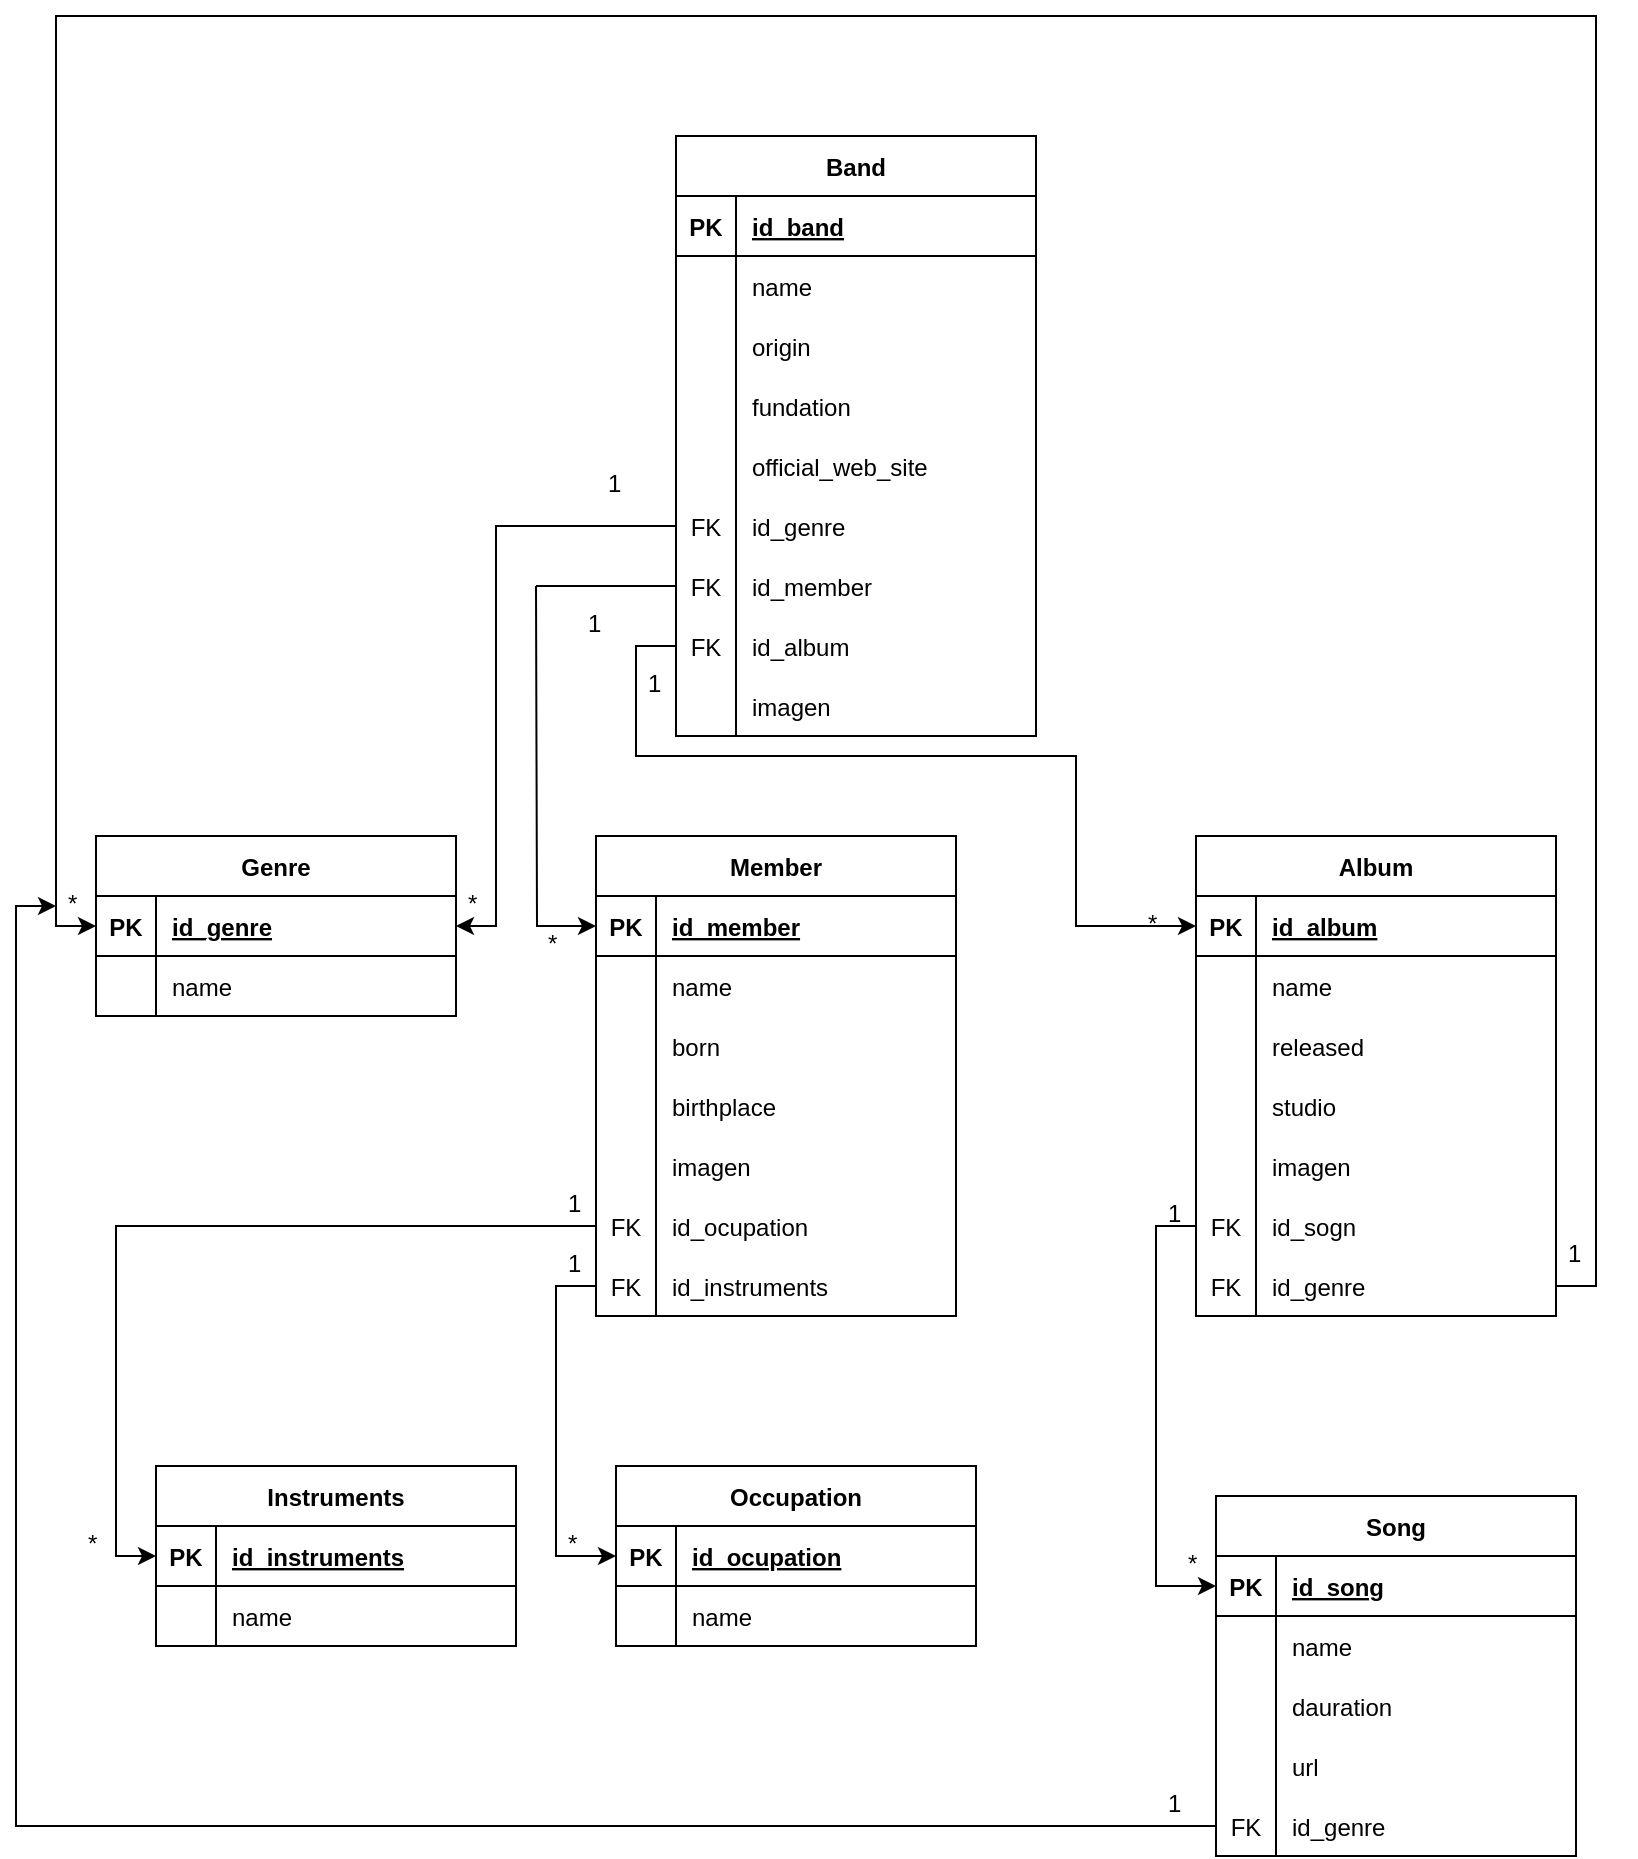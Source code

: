 <mxfile>
    <diagram id="L5cv8cao3owB3K5X-eiF" name="Page-1">
        <mxGraphModel dx="1061" dy="1833" grid="1" gridSize="10" guides="1" tooltips="1" connect="1" arrows="1" fold="1" page="1" pageScale="1" pageWidth="850" pageHeight="1100" math="0" shadow="0">
            <root>
                <mxCell id="0"/>
                <mxCell id="1" parent="0"/>
                <mxCell id="2eRwfssXFYV02E3PL9b--1" value="Member" style="shape=table;startSize=30;container=1;collapsible=1;childLayout=tableLayout;fixedRows=1;rowLines=0;fontStyle=1;align=center;resizeLast=1;" parent="1" vertex="1">
                    <mxGeometry x="310" y="-670" width="180" height="240" as="geometry"/>
                </mxCell>
                <mxCell id="2eRwfssXFYV02E3PL9b--2" value="" style="shape=tableRow;horizontal=0;startSize=0;swimlaneHead=0;swimlaneBody=0;fillColor=none;collapsible=0;dropTarget=0;points=[[0,0.5],[1,0.5]];portConstraint=eastwest;top=0;left=0;right=0;bottom=1;" parent="2eRwfssXFYV02E3PL9b--1" vertex="1">
                    <mxGeometry y="30" width="180" height="30" as="geometry"/>
                </mxCell>
                <mxCell id="2eRwfssXFYV02E3PL9b--3" value="PK" style="shape=partialRectangle;connectable=0;fillColor=none;top=0;left=0;bottom=0;right=0;fontStyle=1;overflow=hidden;" parent="2eRwfssXFYV02E3PL9b--2" vertex="1">
                    <mxGeometry width="30" height="30" as="geometry">
                        <mxRectangle width="30" height="30" as="alternateBounds"/>
                    </mxGeometry>
                </mxCell>
                <mxCell id="2eRwfssXFYV02E3PL9b--4" value="id_member" style="shape=partialRectangle;connectable=0;fillColor=none;top=0;left=0;bottom=0;right=0;align=left;spacingLeft=6;fontStyle=5;overflow=hidden;" parent="2eRwfssXFYV02E3PL9b--2" vertex="1">
                    <mxGeometry x="30" width="150" height="30" as="geometry">
                        <mxRectangle width="150" height="30" as="alternateBounds"/>
                    </mxGeometry>
                </mxCell>
                <mxCell id="2eRwfssXFYV02E3PL9b--5" value="" style="shape=tableRow;horizontal=0;startSize=0;swimlaneHead=0;swimlaneBody=0;fillColor=none;collapsible=0;dropTarget=0;points=[[0,0.5],[1,0.5]];portConstraint=eastwest;top=0;left=0;right=0;bottom=0;" parent="2eRwfssXFYV02E3PL9b--1" vertex="1">
                    <mxGeometry y="60" width="180" height="30" as="geometry"/>
                </mxCell>
                <mxCell id="2eRwfssXFYV02E3PL9b--6" value="" style="shape=partialRectangle;connectable=0;fillColor=none;top=0;left=0;bottom=0;right=0;editable=1;overflow=hidden;" parent="2eRwfssXFYV02E3PL9b--5" vertex="1">
                    <mxGeometry width="30" height="30" as="geometry">
                        <mxRectangle width="30" height="30" as="alternateBounds"/>
                    </mxGeometry>
                </mxCell>
                <mxCell id="2eRwfssXFYV02E3PL9b--7" value="name" style="shape=partialRectangle;connectable=0;fillColor=none;top=0;left=0;bottom=0;right=0;align=left;spacingLeft=6;overflow=hidden;" parent="2eRwfssXFYV02E3PL9b--5" vertex="1">
                    <mxGeometry x="30" width="150" height="30" as="geometry">
                        <mxRectangle width="150" height="30" as="alternateBounds"/>
                    </mxGeometry>
                </mxCell>
                <mxCell id="2eRwfssXFYV02E3PL9b--8" value="" style="shape=tableRow;horizontal=0;startSize=0;swimlaneHead=0;swimlaneBody=0;fillColor=none;collapsible=0;dropTarget=0;points=[[0,0.5],[1,0.5]];portConstraint=eastwest;top=0;left=0;right=0;bottom=0;" parent="2eRwfssXFYV02E3PL9b--1" vertex="1">
                    <mxGeometry y="90" width="180" height="30" as="geometry"/>
                </mxCell>
                <mxCell id="2eRwfssXFYV02E3PL9b--9" value="" style="shape=partialRectangle;connectable=0;fillColor=none;top=0;left=0;bottom=0;right=0;editable=1;overflow=hidden;" parent="2eRwfssXFYV02E3PL9b--8" vertex="1">
                    <mxGeometry width="30" height="30" as="geometry">
                        <mxRectangle width="30" height="30" as="alternateBounds"/>
                    </mxGeometry>
                </mxCell>
                <mxCell id="2eRwfssXFYV02E3PL9b--10" value="born" style="shape=partialRectangle;connectable=0;fillColor=none;top=0;left=0;bottom=0;right=0;align=left;spacingLeft=6;overflow=hidden;" parent="2eRwfssXFYV02E3PL9b--8" vertex="1">
                    <mxGeometry x="30" width="150" height="30" as="geometry">
                        <mxRectangle width="150" height="30" as="alternateBounds"/>
                    </mxGeometry>
                </mxCell>
                <mxCell id="2eRwfssXFYV02E3PL9b--11" value="" style="shape=tableRow;horizontal=0;startSize=0;swimlaneHead=0;swimlaneBody=0;fillColor=none;collapsible=0;dropTarget=0;points=[[0,0.5],[1,0.5]];portConstraint=eastwest;top=0;left=0;right=0;bottom=0;" parent="2eRwfssXFYV02E3PL9b--1" vertex="1">
                    <mxGeometry y="120" width="180" height="30" as="geometry"/>
                </mxCell>
                <mxCell id="2eRwfssXFYV02E3PL9b--12" value="" style="shape=partialRectangle;connectable=0;fillColor=none;top=0;left=0;bottom=0;right=0;editable=1;overflow=hidden;" parent="2eRwfssXFYV02E3PL9b--11" vertex="1">
                    <mxGeometry width="30" height="30" as="geometry">
                        <mxRectangle width="30" height="30" as="alternateBounds"/>
                    </mxGeometry>
                </mxCell>
                <mxCell id="2eRwfssXFYV02E3PL9b--13" value="birthplace" style="shape=partialRectangle;connectable=0;fillColor=none;top=0;left=0;bottom=0;right=0;align=left;spacingLeft=6;overflow=hidden;" parent="2eRwfssXFYV02E3PL9b--11" vertex="1">
                    <mxGeometry x="30" width="150" height="30" as="geometry">
                        <mxRectangle width="150" height="30" as="alternateBounds"/>
                    </mxGeometry>
                </mxCell>
                <mxCell id="2eRwfssXFYV02E3PL9b--40" style="shape=tableRow;horizontal=0;startSize=0;swimlaneHead=0;swimlaneBody=0;fillColor=none;collapsible=0;dropTarget=0;points=[[0,0.5],[1,0.5]];portConstraint=eastwest;top=0;left=0;right=0;bottom=0;" parent="2eRwfssXFYV02E3PL9b--1" vertex="1">
                    <mxGeometry y="150" width="180" height="30" as="geometry"/>
                </mxCell>
                <mxCell id="2eRwfssXFYV02E3PL9b--41" style="shape=partialRectangle;connectable=0;fillColor=none;top=0;left=0;bottom=0;right=0;editable=1;overflow=hidden;" parent="2eRwfssXFYV02E3PL9b--40" vertex="1">
                    <mxGeometry width="30" height="30" as="geometry">
                        <mxRectangle width="30" height="30" as="alternateBounds"/>
                    </mxGeometry>
                </mxCell>
                <mxCell id="2eRwfssXFYV02E3PL9b--42" value="imagen" style="shape=partialRectangle;connectable=0;fillColor=none;top=0;left=0;bottom=0;right=0;align=left;spacingLeft=6;overflow=hidden;" parent="2eRwfssXFYV02E3PL9b--40" vertex="1">
                    <mxGeometry x="30" width="150" height="30" as="geometry">
                        <mxRectangle width="150" height="30" as="alternateBounds"/>
                    </mxGeometry>
                </mxCell>
                <mxCell id="2eRwfssXFYV02E3PL9b--130" style="shape=tableRow;horizontal=0;startSize=0;swimlaneHead=0;swimlaneBody=0;fillColor=none;collapsible=0;dropTarget=0;points=[[0,0.5],[1,0.5]];portConstraint=eastwest;top=0;left=0;right=0;bottom=0;" parent="2eRwfssXFYV02E3PL9b--1" vertex="1">
                    <mxGeometry y="180" width="180" height="30" as="geometry"/>
                </mxCell>
                <mxCell id="2eRwfssXFYV02E3PL9b--131" value="FK" style="shape=partialRectangle;connectable=0;fillColor=none;top=0;left=0;bottom=0;right=0;editable=1;overflow=hidden;" parent="2eRwfssXFYV02E3PL9b--130" vertex="1">
                    <mxGeometry width="30" height="30" as="geometry">
                        <mxRectangle width="30" height="30" as="alternateBounds"/>
                    </mxGeometry>
                </mxCell>
                <mxCell id="2eRwfssXFYV02E3PL9b--132" value="id_ocupation" style="shape=partialRectangle;connectable=0;fillColor=none;top=0;left=0;bottom=0;right=0;align=left;spacingLeft=6;overflow=hidden;" parent="2eRwfssXFYV02E3PL9b--130" vertex="1">
                    <mxGeometry x="30" width="150" height="30" as="geometry">
                        <mxRectangle width="150" height="30" as="alternateBounds"/>
                    </mxGeometry>
                </mxCell>
                <mxCell id="2eRwfssXFYV02E3PL9b--133" style="shape=tableRow;horizontal=0;startSize=0;swimlaneHead=0;swimlaneBody=0;fillColor=none;collapsible=0;dropTarget=0;points=[[0,0.5],[1,0.5]];portConstraint=eastwest;top=0;left=0;right=0;bottom=0;" parent="2eRwfssXFYV02E3PL9b--1" vertex="1">
                    <mxGeometry y="210" width="180" height="30" as="geometry"/>
                </mxCell>
                <mxCell id="2eRwfssXFYV02E3PL9b--134" value="FK" style="shape=partialRectangle;connectable=0;fillColor=none;top=0;left=0;bottom=0;right=0;editable=1;overflow=hidden;" parent="2eRwfssXFYV02E3PL9b--133" vertex="1">
                    <mxGeometry width="30" height="30" as="geometry">
                        <mxRectangle width="30" height="30" as="alternateBounds"/>
                    </mxGeometry>
                </mxCell>
                <mxCell id="2eRwfssXFYV02E3PL9b--135" value="id_instruments" style="shape=partialRectangle;connectable=0;fillColor=none;top=0;left=0;bottom=0;right=0;align=left;spacingLeft=6;overflow=hidden;" parent="2eRwfssXFYV02E3PL9b--133" vertex="1">
                    <mxGeometry x="30" width="150" height="30" as="geometry">
                        <mxRectangle width="150" height="30" as="alternateBounds"/>
                    </mxGeometry>
                </mxCell>
                <mxCell id="2eRwfssXFYV02E3PL9b--14" value="Album" style="shape=table;startSize=30;container=1;collapsible=1;childLayout=tableLayout;fixedRows=1;rowLines=0;fontStyle=1;align=center;resizeLast=1;" parent="1" vertex="1">
                    <mxGeometry x="610" y="-670" width="180" height="240" as="geometry"/>
                </mxCell>
                <mxCell id="2eRwfssXFYV02E3PL9b--15" value="" style="shape=tableRow;horizontal=0;startSize=0;swimlaneHead=0;swimlaneBody=0;fillColor=none;collapsible=0;dropTarget=0;points=[[0,0.5],[1,0.5]];portConstraint=eastwest;top=0;left=0;right=0;bottom=1;" parent="2eRwfssXFYV02E3PL9b--14" vertex="1">
                    <mxGeometry y="30" width="180" height="30" as="geometry"/>
                </mxCell>
                <mxCell id="2eRwfssXFYV02E3PL9b--16" value="PK" style="shape=partialRectangle;connectable=0;fillColor=none;top=0;left=0;bottom=0;right=0;fontStyle=1;overflow=hidden;" parent="2eRwfssXFYV02E3PL9b--15" vertex="1">
                    <mxGeometry width="30" height="30" as="geometry">
                        <mxRectangle width="30" height="30" as="alternateBounds"/>
                    </mxGeometry>
                </mxCell>
                <mxCell id="2eRwfssXFYV02E3PL9b--17" value="id_album" style="shape=partialRectangle;connectable=0;fillColor=none;top=0;left=0;bottom=0;right=0;align=left;spacingLeft=6;fontStyle=5;overflow=hidden;" parent="2eRwfssXFYV02E3PL9b--15" vertex="1">
                    <mxGeometry x="30" width="150" height="30" as="geometry">
                        <mxRectangle width="150" height="30" as="alternateBounds"/>
                    </mxGeometry>
                </mxCell>
                <mxCell id="2eRwfssXFYV02E3PL9b--18" value="" style="shape=tableRow;horizontal=0;startSize=0;swimlaneHead=0;swimlaneBody=0;fillColor=none;collapsible=0;dropTarget=0;points=[[0,0.5],[1,0.5]];portConstraint=eastwest;top=0;left=0;right=0;bottom=0;" parent="2eRwfssXFYV02E3PL9b--14" vertex="1">
                    <mxGeometry y="60" width="180" height="30" as="geometry"/>
                </mxCell>
                <mxCell id="2eRwfssXFYV02E3PL9b--19" value="" style="shape=partialRectangle;connectable=0;fillColor=none;top=0;left=0;bottom=0;right=0;editable=1;overflow=hidden;" parent="2eRwfssXFYV02E3PL9b--18" vertex="1">
                    <mxGeometry width="30" height="30" as="geometry">
                        <mxRectangle width="30" height="30" as="alternateBounds"/>
                    </mxGeometry>
                </mxCell>
                <mxCell id="2eRwfssXFYV02E3PL9b--20" value="name" style="shape=partialRectangle;connectable=0;fillColor=none;top=0;left=0;bottom=0;right=0;align=left;spacingLeft=6;overflow=hidden;" parent="2eRwfssXFYV02E3PL9b--18" vertex="1">
                    <mxGeometry x="30" width="150" height="30" as="geometry">
                        <mxRectangle width="150" height="30" as="alternateBounds"/>
                    </mxGeometry>
                </mxCell>
                <mxCell id="2eRwfssXFYV02E3PL9b--21" value="" style="shape=tableRow;horizontal=0;startSize=0;swimlaneHead=0;swimlaneBody=0;fillColor=none;collapsible=0;dropTarget=0;points=[[0,0.5],[1,0.5]];portConstraint=eastwest;top=0;left=0;right=0;bottom=0;" parent="2eRwfssXFYV02E3PL9b--14" vertex="1">
                    <mxGeometry y="90" width="180" height="30" as="geometry"/>
                </mxCell>
                <mxCell id="2eRwfssXFYV02E3PL9b--22" value="" style="shape=partialRectangle;connectable=0;fillColor=none;top=0;left=0;bottom=0;right=0;editable=1;overflow=hidden;" parent="2eRwfssXFYV02E3PL9b--21" vertex="1">
                    <mxGeometry width="30" height="30" as="geometry">
                        <mxRectangle width="30" height="30" as="alternateBounds"/>
                    </mxGeometry>
                </mxCell>
                <mxCell id="2eRwfssXFYV02E3PL9b--23" value="released" style="shape=partialRectangle;connectable=0;fillColor=none;top=0;left=0;bottom=0;right=0;align=left;spacingLeft=6;overflow=hidden;" parent="2eRwfssXFYV02E3PL9b--21" vertex="1">
                    <mxGeometry x="30" width="150" height="30" as="geometry">
                        <mxRectangle width="150" height="30" as="alternateBounds"/>
                    </mxGeometry>
                </mxCell>
                <mxCell id="2eRwfssXFYV02E3PL9b--143" style="shape=tableRow;horizontal=0;startSize=0;swimlaneHead=0;swimlaneBody=0;fillColor=none;collapsible=0;dropTarget=0;points=[[0,0.5],[1,0.5]];portConstraint=eastwest;top=0;left=0;right=0;bottom=0;" parent="2eRwfssXFYV02E3PL9b--14" vertex="1">
                    <mxGeometry y="120" width="180" height="30" as="geometry"/>
                </mxCell>
                <mxCell id="2eRwfssXFYV02E3PL9b--144" style="shape=partialRectangle;connectable=0;fillColor=none;top=0;left=0;bottom=0;right=0;editable=1;overflow=hidden;" parent="2eRwfssXFYV02E3PL9b--143" vertex="1">
                    <mxGeometry width="30" height="30" as="geometry">
                        <mxRectangle width="30" height="30" as="alternateBounds"/>
                    </mxGeometry>
                </mxCell>
                <mxCell id="2eRwfssXFYV02E3PL9b--145" value="studio" style="shape=partialRectangle;connectable=0;fillColor=none;top=0;left=0;bottom=0;right=0;align=left;spacingLeft=6;overflow=hidden;" parent="2eRwfssXFYV02E3PL9b--143" vertex="1">
                    <mxGeometry x="30" width="150" height="30" as="geometry">
                        <mxRectangle width="150" height="30" as="alternateBounds"/>
                    </mxGeometry>
                </mxCell>
                <mxCell id="2eRwfssXFYV02E3PL9b--24" value="" style="shape=tableRow;horizontal=0;startSize=0;swimlaneHead=0;swimlaneBody=0;fillColor=none;collapsible=0;dropTarget=0;points=[[0,0.5],[1,0.5]];portConstraint=eastwest;top=0;left=0;right=0;bottom=0;" parent="2eRwfssXFYV02E3PL9b--14" vertex="1">
                    <mxGeometry y="150" width="180" height="30" as="geometry"/>
                </mxCell>
                <mxCell id="2eRwfssXFYV02E3PL9b--25" value="" style="shape=partialRectangle;connectable=0;fillColor=none;top=0;left=0;bottom=0;right=0;editable=1;overflow=hidden;" parent="2eRwfssXFYV02E3PL9b--24" vertex="1">
                    <mxGeometry width="30" height="30" as="geometry">
                        <mxRectangle width="30" height="30" as="alternateBounds"/>
                    </mxGeometry>
                </mxCell>
                <mxCell id="2eRwfssXFYV02E3PL9b--26" value="imagen" style="shape=partialRectangle;connectable=0;fillColor=none;top=0;left=0;bottom=0;right=0;align=left;spacingLeft=6;overflow=hidden;" parent="2eRwfssXFYV02E3PL9b--24" vertex="1">
                    <mxGeometry x="30" width="150" height="30" as="geometry">
                        <mxRectangle width="150" height="30" as="alternateBounds"/>
                    </mxGeometry>
                </mxCell>
                <mxCell id="2eRwfssXFYV02E3PL9b--98" style="shape=tableRow;horizontal=0;startSize=0;swimlaneHead=0;swimlaneBody=0;fillColor=none;collapsible=0;dropTarget=0;points=[[0,0.5],[1,0.5]];portConstraint=eastwest;top=0;left=0;right=0;bottom=0;" parent="2eRwfssXFYV02E3PL9b--14" vertex="1">
                    <mxGeometry y="180" width="180" height="30" as="geometry"/>
                </mxCell>
                <mxCell id="2eRwfssXFYV02E3PL9b--99" value="FK" style="shape=partialRectangle;connectable=0;fillColor=none;top=0;left=0;bottom=0;right=0;editable=1;overflow=hidden;" parent="2eRwfssXFYV02E3PL9b--98" vertex="1">
                    <mxGeometry width="30" height="30" as="geometry">
                        <mxRectangle width="30" height="30" as="alternateBounds"/>
                    </mxGeometry>
                </mxCell>
                <mxCell id="2eRwfssXFYV02E3PL9b--100" value="id_sogn" style="shape=partialRectangle;connectable=0;fillColor=none;top=0;left=0;bottom=0;right=0;align=left;spacingLeft=6;overflow=hidden;" parent="2eRwfssXFYV02E3PL9b--98" vertex="1">
                    <mxGeometry x="30" width="150" height="30" as="geometry">
                        <mxRectangle width="150" height="30" as="alternateBounds"/>
                    </mxGeometry>
                </mxCell>
                <mxCell id="2eRwfssXFYV02E3PL9b--146" style="shape=tableRow;horizontal=0;startSize=0;swimlaneHead=0;swimlaneBody=0;fillColor=none;collapsible=0;dropTarget=0;points=[[0,0.5],[1,0.5]];portConstraint=eastwest;top=0;left=0;right=0;bottom=0;" parent="2eRwfssXFYV02E3PL9b--14" vertex="1">
                    <mxGeometry y="210" width="180" height="30" as="geometry"/>
                </mxCell>
                <mxCell id="2eRwfssXFYV02E3PL9b--147" value="FK" style="shape=partialRectangle;connectable=0;fillColor=none;top=0;left=0;bottom=0;right=0;editable=1;overflow=hidden;" parent="2eRwfssXFYV02E3PL9b--146" vertex="1">
                    <mxGeometry width="30" height="30" as="geometry">
                        <mxRectangle width="30" height="30" as="alternateBounds"/>
                    </mxGeometry>
                </mxCell>
                <mxCell id="2eRwfssXFYV02E3PL9b--148" value="id_genre" style="shape=partialRectangle;connectable=0;fillColor=none;top=0;left=0;bottom=0;right=0;align=left;spacingLeft=6;overflow=hidden;" parent="2eRwfssXFYV02E3PL9b--146" vertex="1">
                    <mxGeometry x="30" width="150" height="30" as="geometry">
                        <mxRectangle width="150" height="30" as="alternateBounds"/>
                    </mxGeometry>
                </mxCell>
                <mxCell id="2eRwfssXFYV02E3PL9b--27" value="Band" style="shape=table;startSize=30;container=1;collapsible=1;childLayout=tableLayout;fixedRows=1;rowLines=0;fontStyle=1;align=center;resizeLast=1;" parent="1" vertex="1">
                    <mxGeometry x="350" y="-1020" width="180" height="300" as="geometry"/>
                </mxCell>
                <mxCell id="2eRwfssXFYV02E3PL9b--28" value="" style="shape=tableRow;horizontal=0;startSize=0;swimlaneHead=0;swimlaneBody=0;fillColor=none;collapsible=0;dropTarget=0;points=[[0,0.5],[1,0.5]];portConstraint=eastwest;top=0;left=0;right=0;bottom=1;" parent="2eRwfssXFYV02E3PL9b--27" vertex="1">
                    <mxGeometry y="30" width="180" height="30" as="geometry"/>
                </mxCell>
                <mxCell id="2eRwfssXFYV02E3PL9b--29" value="PK" style="shape=partialRectangle;connectable=0;fillColor=none;top=0;left=0;bottom=0;right=0;fontStyle=1;overflow=hidden;" parent="2eRwfssXFYV02E3PL9b--28" vertex="1">
                    <mxGeometry width="30" height="30" as="geometry">
                        <mxRectangle width="30" height="30" as="alternateBounds"/>
                    </mxGeometry>
                </mxCell>
                <mxCell id="2eRwfssXFYV02E3PL9b--30" value="id_band" style="shape=partialRectangle;connectable=0;fillColor=none;top=0;left=0;bottom=0;right=0;align=left;spacingLeft=6;fontStyle=5;overflow=hidden;" parent="2eRwfssXFYV02E3PL9b--28" vertex="1">
                    <mxGeometry x="30" width="150" height="30" as="geometry">
                        <mxRectangle width="150" height="30" as="alternateBounds"/>
                    </mxGeometry>
                </mxCell>
                <mxCell id="2eRwfssXFYV02E3PL9b--31" value="" style="shape=tableRow;horizontal=0;startSize=0;swimlaneHead=0;swimlaneBody=0;fillColor=none;collapsible=0;dropTarget=0;points=[[0,0.5],[1,0.5]];portConstraint=eastwest;top=0;left=0;right=0;bottom=0;" parent="2eRwfssXFYV02E3PL9b--27" vertex="1">
                    <mxGeometry y="60" width="180" height="30" as="geometry"/>
                </mxCell>
                <mxCell id="2eRwfssXFYV02E3PL9b--32" value="" style="shape=partialRectangle;connectable=0;fillColor=none;top=0;left=0;bottom=0;right=0;editable=1;overflow=hidden;" parent="2eRwfssXFYV02E3PL9b--31" vertex="1">
                    <mxGeometry width="30" height="30" as="geometry">
                        <mxRectangle width="30" height="30" as="alternateBounds"/>
                    </mxGeometry>
                </mxCell>
                <mxCell id="2eRwfssXFYV02E3PL9b--33" value="name" style="shape=partialRectangle;connectable=0;fillColor=none;top=0;left=0;bottom=0;right=0;align=left;spacingLeft=6;overflow=hidden;" parent="2eRwfssXFYV02E3PL9b--31" vertex="1">
                    <mxGeometry x="30" width="150" height="30" as="geometry">
                        <mxRectangle width="150" height="30" as="alternateBounds"/>
                    </mxGeometry>
                </mxCell>
                <mxCell id="2eRwfssXFYV02E3PL9b--34" value="" style="shape=tableRow;horizontal=0;startSize=0;swimlaneHead=0;swimlaneBody=0;fillColor=none;collapsible=0;dropTarget=0;points=[[0,0.5],[1,0.5]];portConstraint=eastwest;top=0;left=0;right=0;bottom=0;" parent="2eRwfssXFYV02E3PL9b--27" vertex="1">
                    <mxGeometry y="90" width="180" height="30" as="geometry"/>
                </mxCell>
                <mxCell id="2eRwfssXFYV02E3PL9b--35" value="" style="shape=partialRectangle;connectable=0;fillColor=none;top=0;left=0;bottom=0;right=0;editable=1;overflow=hidden;" parent="2eRwfssXFYV02E3PL9b--34" vertex="1">
                    <mxGeometry width="30" height="30" as="geometry">
                        <mxRectangle width="30" height="30" as="alternateBounds"/>
                    </mxGeometry>
                </mxCell>
                <mxCell id="2eRwfssXFYV02E3PL9b--36" value="origin" style="shape=partialRectangle;connectable=0;fillColor=none;top=0;left=0;bottom=0;right=0;align=left;spacingLeft=6;overflow=hidden;" parent="2eRwfssXFYV02E3PL9b--34" vertex="1">
                    <mxGeometry x="30" width="150" height="30" as="geometry">
                        <mxRectangle width="150" height="30" as="alternateBounds"/>
                    </mxGeometry>
                </mxCell>
                <mxCell id="2eRwfssXFYV02E3PL9b--37" value="" style="shape=tableRow;horizontal=0;startSize=0;swimlaneHead=0;swimlaneBody=0;fillColor=none;collapsible=0;dropTarget=0;points=[[0,0.5],[1,0.5]];portConstraint=eastwest;top=0;left=0;right=0;bottom=0;" parent="2eRwfssXFYV02E3PL9b--27" vertex="1">
                    <mxGeometry y="120" width="180" height="30" as="geometry"/>
                </mxCell>
                <mxCell id="2eRwfssXFYV02E3PL9b--38" value="" style="shape=partialRectangle;connectable=0;fillColor=none;top=0;left=0;bottom=0;right=0;editable=1;overflow=hidden;" parent="2eRwfssXFYV02E3PL9b--37" vertex="1">
                    <mxGeometry width="30" height="30" as="geometry">
                        <mxRectangle width="30" height="30" as="alternateBounds"/>
                    </mxGeometry>
                </mxCell>
                <mxCell id="2eRwfssXFYV02E3PL9b--39" value="fundation" style="shape=partialRectangle;connectable=0;fillColor=none;top=0;left=0;bottom=0;right=0;align=left;spacingLeft=6;overflow=hidden;" parent="2eRwfssXFYV02E3PL9b--37" vertex="1">
                    <mxGeometry x="30" width="150" height="30" as="geometry">
                        <mxRectangle width="150" height="30" as="alternateBounds"/>
                    </mxGeometry>
                </mxCell>
                <mxCell id="2eRwfssXFYV02E3PL9b--78" style="shape=tableRow;horizontal=0;startSize=0;swimlaneHead=0;swimlaneBody=0;fillColor=none;collapsible=0;dropTarget=0;points=[[0,0.5],[1,0.5]];portConstraint=eastwest;top=0;left=0;right=0;bottom=0;" parent="2eRwfssXFYV02E3PL9b--27" vertex="1">
                    <mxGeometry y="150" width="180" height="30" as="geometry"/>
                </mxCell>
                <mxCell id="2eRwfssXFYV02E3PL9b--79" style="shape=partialRectangle;connectable=0;fillColor=none;top=0;left=0;bottom=0;right=0;editable=1;overflow=hidden;" parent="2eRwfssXFYV02E3PL9b--78" vertex="1">
                    <mxGeometry width="30" height="30" as="geometry">
                        <mxRectangle width="30" height="30" as="alternateBounds"/>
                    </mxGeometry>
                </mxCell>
                <mxCell id="2eRwfssXFYV02E3PL9b--80" value="official_web_site" style="shape=partialRectangle;connectable=0;fillColor=none;top=0;left=0;bottom=0;right=0;align=left;spacingLeft=6;overflow=hidden;" parent="2eRwfssXFYV02E3PL9b--78" vertex="1">
                    <mxGeometry x="30" width="150" height="30" as="geometry">
                        <mxRectangle width="150" height="30" as="alternateBounds"/>
                    </mxGeometry>
                </mxCell>
                <mxCell id="2eRwfssXFYV02E3PL9b--43" style="shape=tableRow;horizontal=0;startSize=0;swimlaneHead=0;swimlaneBody=0;fillColor=none;collapsible=0;dropTarget=0;points=[[0,0.5],[1,0.5]];portConstraint=eastwest;top=0;left=0;right=0;bottom=0;" parent="2eRwfssXFYV02E3PL9b--27" vertex="1">
                    <mxGeometry y="180" width="180" height="30" as="geometry"/>
                </mxCell>
                <mxCell id="2eRwfssXFYV02E3PL9b--44" value="FK" style="shape=partialRectangle;connectable=0;fillColor=none;top=0;left=0;bottom=0;right=0;editable=1;overflow=hidden;" parent="2eRwfssXFYV02E3PL9b--43" vertex="1">
                    <mxGeometry width="30" height="30" as="geometry">
                        <mxRectangle width="30" height="30" as="alternateBounds"/>
                    </mxGeometry>
                </mxCell>
                <mxCell id="2eRwfssXFYV02E3PL9b--45" value="id_genre" style="shape=partialRectangle;connectable=0;fillColor=none;top=0;left=0;bottom=0;right=0;align=left;spacingLeft=6;overflow=hidden;" parent="2eRwfssXFYV02E3PL9b--43" vertex="1">
                    <mxGeometry x="30" width="150" height="30" as="geometry">
                        <mxRectangle width="150" height="30" as="alternateBounds"/>
                    </mxGeometry>
                </mxCell>
                <mxCell id="2eRwfssXFYV02E3PL9b--72" style="shape=tableRow;horizontal=0;startSize=0;swimlaneHead=0;swimlaneBody=0;fillColor=none;collapsible=0;dropTarget=0;points=[[0,0.5],[1,0.5]];portConstraint=eastwest;top=0;left=0;right=0;bottom=0;" parent="2eRwfssXFYV02E3PL9b--27" vertex="1">
                    <mxGeometry y="210" width="180" height="30" as="geometry"/>
                </mxCell>
                <mxCell id="2eRwfssXFYV02E3PL9b--73" value="FK" style="shape=partialRectangle;connectable=0;fillColor=none;top=0;left=0;bottom=0;right=0;editable=1;overflow=hidden;" parent="2eRwfssXFYV02E3PL9b--72" vertex="1">
                    <mxGeometry width="30" height="30" as="geometry">
                        <mxRectangle width="30" height="30" as="alternateBounds"/>
                    </mxGeometry>
                </mxCell>
                <mxCell id="2eRwfssXFYV02E3PL9b--74" value="id_member" style="shape=partialRectangle;connectable=0;fillColor=none;top=0;left=0;bottom=0;right=0;align=left;spacingLeft=6;overflow=hidden;" parent="2eRwfssXFYV02E3PL9b--72" vertex="1">
                    <mxGeometry x="30" width="150" height="30" as="geometry">
                        <mxRectangle width="150" height="30" as="alternateBounds"/>
                    </mxGeometry>
                </mxCell>
                <mxCell id="2eRwfssXFYV02E3PL9b--75" style="shape=tableRow;horizontal=0;startSize=0;swimlaneHead=0;swimlaneBody=0;fillColor=none;collapsible=0;dropTarget=0;points=[[0,0.5],[1,0.5]];portConstraint=eastwest;top=0;left=0;right=0;bottom=0;" parent="2eRwfssXFYV02E3PL9b--27" vertex="1">
                    <mxGeometry y="240" width="180" height="30" as="geometry"/>
                </mxCell>
                <mxCell id="2eRwfssXFYV02E3PL9b--76" value="FK" style="shape=partialRectangle;connectable=0;fillColor=none;top=0;left=0;bottom=0;right=0;editable=1;overflow=hidden;" parent="2eRwfssXFYV02E3PL9b--75" vertex="1">
                    <mxGeometry width="30" height="30" as="geometry">
                        <mxRectangle width="30" height="30" as="alternateBounds"/>
                    </mxGeometry>
                </mxCell>
                <mxCell id="2eRwfssXFYV02E3PL9b--77" value="id_album" style="shape=partialRectangle;connectable=0;fillColor=none;top=0;left=0;bottom=0;right=0;align=left;spacingLeft=6;overflow=hidden;" parent="2eRwfssXFYV02E3PL9b--75" vertex="1">
                    <mxGeometry x="30" width="150" height="30" as="geometry">
                        <mxRectangle width="150" height="30" as="alternateBounds"/>
                    </mxGeometry>
                </mxCell>
                <mxCell id="12" style="shape=tableRow;horizontal=0;startSize=0;swimlaneHead=0;swimlaneBody=0;fillColor=none;collapsible=0;dropTarget=0;points=[[0,0.5],[1,0.5]];portConstraint=eastwest;top=0;left=0;right=0;bottom=0;" vertex="1" parent="2eRwfssXFYV02E3PL9b--27">
                    <mxGeometry y="270" width="180" height="30" as="geometry"/>
                </mxCell>
                <mxCell id="13" style="shape=partialRectangle;connectable=0;fillColor=none;top=0;left=0;bottom=0;right=0;editable=1;overflow=hidden;" vertex="1" parent="12">
                    <mxGeometry width="30" height="30" as="geometry">
                        <mxRectangle width="30" height="30" as="alternateBounds"/>
                    </mxGeometry>
                </mxCell>
                <mxCell id="14" value="imagen" style="shape=partialRectangle;connectable=0;fillColor=none;top=0;left=0;bottom=0;right=0;align=left;spacingLeft=6;overflow=hidden;" vertex="1" parent="12">
                    <mxGeometry x="30" width="150" height="30" as="geometry">
                        <mxRectangle width="150" height="30" as="alternateBounds"/>
                    </mxGeometry>
                </mxCell>
                <mxCell id="2eRwfssXFYV02E3PL9b--46" value="Song" style="shape=table;startSize=30;container=1;collapsible=1;childLayout=tableLayout;fixedRows=1;rowLines=0;fontStyle=1;align=center;resizeLast=1;" parent="1" vertex="1">
                    <mxGeometry x="620" y="-340" width="180" height="180" as="geometry"/>
                </mxCell>
                <mxCell id="2eRwfssXFYV02E3PL9b--47" value="" style="shape=tableRow;horizontal=0;startSize=0;swimlaneHead=0;swimlaneBody=0;fillColor=none;collapsible=0;dropTarget=0;points=[[0,0.5],[1,0.5]];portConstraint=eastwest;top=0;left=0;right=0;bottom=1;" parent="2eRwfssXFYV02E3PL9b--46" vertex="1">
                    <mxGeometry y="30" width="180" height="30" as="geometry"/>
                </mxCell>
                <mxCell id="2eRwfssXFYV02E3PL9b--48" value="PK" style="shape=partialRectangle;connectable=0;fillColor=none;top=0;left=0;bottom=0;right=0;fontStyle=1;overflow=hidden;" parent="2eRwfssXFYV02E3PL9b--47" vertex="1">
                    <mxGeometry width="30" height="30" as="geometry">
                        <mxRectangle width="30" height="30" as="alternateBounds"/>
                    </mxGeometry>
                </mxCell>
                <mxCell id="2eRwfssXFYV02E3PL9b--49" value="id_song" style="shape=partialRectangle;connectable=0;fillColor=none;top=0;left=0;bottom=0;right=0;align=left;spacingLeft=6;fontStyle=5;overflow=hidden;" parent="2eRwfssXFYV02E3PL9b--47" vertex="1">
                    <mxGeometry x="30" width="150" height="30" as="geometry">
                        <mxRectangle width="150" height="30" as="alternateBounds"/>
                    </mxGeometry>
                </mxCell>
                <mxCell id="2eRwfssXFYV02E3PL9b--50" value="" style="shape=tableRow;horizontal=0;startSize=0;swimlaneHead=0;swimlaneBody=0;fillColor=none;collapsible=0;dropTarget=0;points=[[0,0.5],[1,0.5]];portConstraint=eastwest;top=0;left=0;right=0;bottom=0;" parent="2eRwfssXFYV02E3PL9b--46" vertex="1">
                    <mxGeometry y="60" width="180" height="30" as="geometry"/>
                </mxCell>
                <mxCell id="2eRwfssXFYV02E3PL9b--51" value="" style="shape=partialRectangle;connectable=0;fillColor=none;top=0;left=0;bottom=0;right=0;editable=1;overflow=hidden;" parent="2eRwfssXFYV02E3PL9b--50" vertex="1">
                    <mxGeometry width="30" height="30" as="geometry">
                        <mxRectangle width="30" height="30" as="alternateBounds"/>
                    </mxGeometry>
                </mxCell>
                <mxCell id="2eRwfssXFYV02E3PL9b--52" value="name" style="shape=partialRectangle;connectable=0;fillColor=none;top=0;left=0;bottom=0;right=0;align=left;spacingLeft=6;overflow=hidden;" parent="2eRwfssXFYV02E3PL9b--50" vertex="1">
                    <mxGeometry x="30" width="150" height="30" as="geometry">
                        <mxRectangle width="150" height="30" as="alternateBounds"/>
                    </mxGeometry>
                </mxCell>
                <mxCell id="2eRwfssXFYV02E3PL9b--53" value="" style="shape=tableRow;horizontal=0;startSize=0;swimlaneHead=0;swimlaneBody=0;fillColor=none;collapsible=0;dropTarget=0;points=[[0,0.5],[1,0.5]];portConstraint=eastwest;top=0;left=0;right=0;bottom=0;" parent="2eRwfssXFYV02E3PL9b--46" vertex="1">
                    <mxGeometry y="90" width="180" height="30" as="geometry"/>
                </mxCell>
                <mxCell id="2eRwfssXFYV02E3PL9b--54" value="" style="shape=partialRectangle;connectable=0;fillColor=none;top=0;left=0;bottom=0;right=0;editable=1;overflow=hidden;" parent="2eRwfssXFYV02E3PL9b--53" vertex="1">
                    <mxGeometry width="30" height="30" as="geometry">
                        <mxRectangle width="30" height="30" as="alternateBounds"/>
                    </mxGeometry>
                </mxCell>
                <mxCell id="2eRwfssXFYV02E3PL9b--55" value="dauration" style="shape=partialRectangle;connectable=0;fillColor=none;top=0;left=0;bottom=0;right=0;align=left;spacingLeft=6;overflow=hidden;" parent="2eRwfssXFYV02E3PL9b--53" vertex="1">
                    <mxGeometry x="30" width="150" height="30" as="geometry">
                        <mxRectangle width="150" height="30" as="alternateBounds"/>
                    </mxGeometry>
                </mxCell>
                <mxCell id="2eRwfssXFYV02E3PL9b--56" value="" style="shape=tableRow;horizontal=0;startSize=0;swimlaneHead=0;swimlaneBody=0;fillColor=none;collapsible=0;dropTarget=0;points=[[0,0.5],[1,0.5]];portConstraint=eastwest;top=0;left=0;right=0;bottom=0;" parent="2eRwfssXFYV02E3PL9b--46" vertex="1">
                    <mxGeometry y="120" width="180" height="30" as="geometry"/>
                </mxCell>
                <mxCell id="2eRwfssXFYV02E3PL9b--57" value="" style="shape=partialRectangle;connectable=0;fillColor=none;top=0;left=0;bottom=0;right=0;editable=1;overflow=hidden;" parent="2eRwfssXFYV02E3PL9b--56" vertex="1">
                    <mxGeometry width="30" height="30" as="geometry">
                        <mxRectangle width="30" height="30" as="alternateBounds"/>
                    </mxGeometry>
                </mxCell>
                <mxCell id="2eRwfssXFYV02E3PL9b--58" value="url" style="shape=partialRectangle;connectable=0;fillColor=none;top=0;left=0;bottom=0;right=0;align=left;spacingLeft=6;overflow=hidden;" parent="2eRwfssXFYV02E3PL9b--56" vertex="1">
                    <mxGeometry x="30" width="150" height="30" as="geometry">
                        <mxRectangle width="150" height="30" as="alternateBounds"/>
                    </mxGeometry>
                </mxCell>
                <mxCell id="2eRwfssXFYV02E3PL9b--152" style="shape=tableRow;horizontal=0;startSize=0;swimlaneHead=0;swimlaneBody=0;fillColor=none;collapsible=0;dropTarget=0;points=[[0,0.5],[1,0.5]];portConstraint=eastwest;top=0;left=0;right=0;bottom=0;" parent="2eRwfssXFYV02E3PL9b--46" vertex="1">
                    <mxGeometry y="150" width="180" height="30" as="geometry"/>
                </mxCell>
                <mxCell id="2eRwfssXFYV02E3PL9b--153" value="FK" style="shape=partialRectangle;connectable=0;fillColor=none;top=0;left=0;bottom=0;right=0;editable=1;overflow=hidden;" parent="2eRwfssXFYV02E3PL9b--152" vertex="1">
                    <mxGeometry width="30" height="30" as="geometry">
                        <mxRectangle width="30" height="30" as="alternateBounds"/>
                    </mxGeometry>
                </mxCell>
                <mxCell id="2eRwfssXFYV02E3PL9b--154" value="id_genre" style="shape=partialRectangle;connectable=0;fillColor=none;top=0;left=0;bottom=0;right=0;align=left;spacingLeft=6;overflow=hidden;" parent="2eRwfssXFYV02E3PL9b--152" vertex="1">
                    <mxGeometry x="30" width="150" height="30" as="geometry">
                        <mxRectangle width="150" height="30" as="alternateBounds"/>
                    </mxGeometry>
                </mxCell>
                <mxCell id="2eRwfssXFYV02E3PL9b--59" value="Genre" style="shape=table;startSize=30;container=1;collapsible=1;childLayout=tableLayout;fixedRows=1;rowLines=0;fontStyle=1;align=center;resizeLast=1;" parent="1" vertex="1">
                    <mxGeometry x="60" y="-670" width="180" height="90" as="geometry"/>
                </mxCell>
                <mxCell id="2eRwfssXFYV02E3PL9b--60" value="" style="shape=tableRow;horizontal=0;startSize=0;swimlaneHead=0;swimlaneBody=0;fillColor=none;collapsible=0;dropTarget=0;points=[[0,0.5],[1,0.5]];portConstraint=eastwest;top=0;left=0;right=0;bottom=1;" parent="2eRwfssXFYV02E3PL9b--59" vertex="1">
                    <mxGeometry y="30" width="180" height="30" as="geometry"/>
                </mxCell>
                <mxCell id="2eRwfssXFYV02E3PL9b--61" value="PK" style="shape=partialRectangle;connectable=0;fillColor=none;top=0;left=0;bottom=0;right=0;fontStyle=1;overflow=hidden;" parent="2eRwfssXFYV02E3PL9b--60" vertex="1">
                    <mxGeometry width="30" height="30" as="geometry">
                        <mxRectangle width="30" height="30" as="alternateBounds"/>
                    </mxGeometry>
                </mxCell>
                <mxCell id="2eRwfssXFYV02E3PL9b--62" value="id_genre" style="shape=partialRectangle;connectable=0;fillColor=none;top=0;left=0;bottom=0;right=0;align=left;spacingLeft=6;fontStyle=5;overflow=hidden;" parent="2eRwfssXFYV02E3PL9b--60" vertex="1">
                    <mxGeometry x="30" width="150" height="30" as="geometry">
                        <mxRectangle width="150" height="30" as="alternateBounds"/>
                    </mxGeometry>
                </mxCell>
                <mxCell id="2eRwfssXFYV02E3PL9b--63" value="" style="shape=tableRow;horizontal=0;startSize=0;swimlaneHead=0;swimlaneBody=0;fillColor=none;collapsible=0;dropTarget=0;points=[[0,0.5],[1,0.5]];portConstraint=eastwest;top=0;left=0;right=0;bottom=0;" parent="2eRwfssXFYV02E3PL9b--59" vertex="1">
                    <mxGeometry y="60" width="180" height="30" as="geometry"/>
                </mxCell>
                <mxCell id="2eRwfssXFYV02E3PL9b--64" value="" style="shape=partialRectangle;connectable=0;fillColor=none;top=0;left=0;bottom=0;right=0;editable=1;overflow=hidden;" parent="2eRwfssXFYV02E3PL9b--63" vertex="1">
                    <mxGeometry width="30" height="30" as="geometry">
                        <mxRectangle width="30" height="30" as="alternateBounds"/>
                    </mxGeometry>
                </mxCell>
                <mxCell id="2eRwfssXFYV02E3PL9b--65" value="name" style="shape=partialRectangle;connectable=0;fillColor=none;top=0;left=0;bottom=0;right=0;align=left;spacingLeft=6;overflow=hidden;" parent="2eRwfssXFYV02E3PL9b--63" vertex="1">
                    <mxGeometry x="30" width="150" height="30" as="geometry">
                        <mxRectangle width="150" height="30" as="alternateBounds"/>
                    </mxGeometry>
                </mxCell>
                <mxCell id="2eRwfssXFYV02E3PL9b--85" style="edgeStyle=orthogonalEdgeStyle;rounded=0;orthogonalLoop=1;jettySize=auto;html=1;exitX=0;exitY=0.5;exitDx=0;exitDy=0;entryX=1;entryY=0.5;entryDx=0;entryDy=0;" parent="1" source="2eRwfssXFYV02E3PL9b--43" target="2eRwfssXFYV02E3PL9b--60" edge="1">
                    <mxGeometry relative="1" as="geometry">
                        <Array as="points">
                            <mxPoint x="260" y="-825"/>
                            <mxPoint x="260" y="-625"/>
                        </Array>
                    </mxGeometry>
                </mxCell>
                <mxCell id="2eRwfssXFYV02E3PL9b--86" style="edgeStyle=orthogonalEdgeStyle;rounded=0;orthogonalLoop=1;jettySize=auto;html=1;exitX=0;exitY=0.5;exitDx=0;exitDy=0;entryX=0;entryY=0.5;entryDx=0;entryDy=0;startArrow=none;" parent="1" target="2eRwfssXFYV02E3PL9b--2" edge="1">
                    <mxGeometry relative="1" as="geometry">
                        <mxPoint x="280" y="-795" as="sourcePoint"/>
                    </mxGeometry>
                </mxCell>
                <mxCell id="2eRwfssXFYV02E3PL9b--87" style="edgeStyle=orthogonalEdgeStyle;rounded=0;orthogonalLoop=1;jettySize=auto;html=1;exitX=0;exitY=0.5;exitDx=0;exitDy=0;entryX=0;entryY=0.5;entryDx=0;entryDy=0;" parent="1" source="2eRwfssXFYV02E3PL9b--75" target="2eRwfssXFYV02E3PL9b--15" edge="1">
                    <mxGeometry relative="1" as="geometry">
                        <Array as="points">
                            <mxPoint x="330" y="-765"/>
                            <mxPoint x="330" y="-710"/>
                            <mxPoint x="550" y="-710"/>
                            <mxPoint x="550" y="-625"/>
                        </Array>
                    </mxGeometry>
                </mxCell>
                <mxCell id="2eRwfssXFYV02E3PL9b--88" value="1" style="text;strokeColor=none;fillColor=none;spacingLeft=4;spacingRight=4;overflow=hidden;rotatable=0;points=[[0,0.5],[1,0.5]];portConstraint=eastwest;fontSize=12;" parent="1" vertex="1">
                    <mxGeometry x="330" y="-760" width="40" height="30" as="geometry"/>
                </mxCell>
                <mxCell id="2eRwfssXFYV02E3PL9b--90" value="" style="edgeStyle=orthogonalEdgeStyle;rounded=0;orthogonalLoop=1;jettySize=auto;html=1;exitX=0;exitY=0.5;exitDx=0;exitDy=0;entryX=0;entryY=0.5;entryDx=0;entryDy=0;endArrow=none;" parent="1" source="2eRwfssXFYV02E3PL9b--72" edge="1">
                    <mxGeometry relative="1" as="geometry">
                        <mxPoint x="350" y="-795" as="sourcePoint"/>
                        <mxPoint x="280" y="-795" as="targetPoint"/>
                    </mxGeometry>
                </mxCell>
                <mxCell id="2eRwfssXFYV02E3PL9b--91" value="1" style="text;strokeColor=none;fillColor=none;spacingLeft=4;spacingRight=4;overflow=hidden;rotatable=0;points=[[0,0.5],[1,0.5]];portConstraint=eastwest;fontSize=12;" parent="1" vertex="1">
                    <mxGeometry x="300" y="-790" width="40" height="30" as="geometry"/>
                </mxCell>
                <mxCell id="2eRwfssXFYV02E3PL9b--92" value="1" style="text;strokeColor=none;fillColor=none;spacingLeft=4;spacingRight=4;overflow=hidden;rotatable=0;points=[[0,0.5],[1,0.5]];portConstraint=eastwest;fontSize=12;" parent="1" vertex="1">
                    <mxGeometry x="310" y="-860" width="40" height="30" as="geometry"/>
                </mxCell>
                <mxCell id="2eRwfssXFYV02E3PL9b--95" value="*" style="text;strokeColor=none;fillColor=none;spacingLeft=4;spacingRight=4;overflow=hidden;rotatable=0;points=[[0,0.5],[1,0.5]];portConstraint=eastwest;fontSize=12;" parent="1" vertex="1">
                    <mxGeometry x="240" y="-650" width="40" height="30" as="geometry"/>
                </mxCell>
                <mxCell id="2eRwfssXFYV02E3PL9b--96" value="*" style="text;strokeColor=none;fillColor=none;spacingLeft=4;spacingRight=4;overflow=hidden;rotatable=0;points=[[0,0.5],[1,0.5]];portConstraint=eastwest;fontSize=12;" parent="1" vertex="1">
                    <mxGeometry x="280" y="-630" width="40" height="30" as="geometry"/>
                </mxCell>
                <mxCell id="2eRwfssXFYV02E3PL9b--97" value="*" style="text;strokeColor=none;fillColor=none;spacingLeft=4;spacingRight=4;overflow=hidden;rotatable=0;points=[[0,0.5],[1,0.5]];portConstraint=eastwest;fontSize=12;" parent="1" vertex="1">
                    <mxGeometry x="580" y="-640" width="40" height="30" as="geometry"/>
                </mxCell>
                <mxCell id="2eRwfssXFYV02E3PL9b--101" style="edgeStyle=orthogonalEdgeStyle;rounded=0;orthogonalLoop=1;jettySize=auto;html=1;exitX=0;exitY=0.5;exitDx=0;exitDy=0;" parent="1" source="2eRwfssXFYV02E3PL9b--98" target="2eRwfssXFYV02E3PL9b--47" edge="1">
                    <mxGeometry relative="1" as="geometry"/>
                </mxCell>
                <mxCell id="2eRwfssXFYV02E3PL9b--102" value="1" style="text;strokeColor=none;fillColor=none;spacingLeft=4;spacingRight=4;overflow=hidden;rotatable=0;points=[[0,0.5],[1,0.5]];portConstraint=eastwest;fontSize=12;" parent="1" vertex="1">
                    <mxGeometry x="590" y="-495" width="40" height="20" as="geometry"/>
                </mxCell>
                <mxCell id="2eRwfssXFYV02E3PL9b--103" value="*" style="text;strokeColor=none;fillColor=none;spacingLeft=4;spacingRight=4;overflow=hidden;rotatable=0;points=[[0,0.5],[1,0.5]];portConstraint=eastwest;fontSize=12;" parent="1" vertex="1">
                    <mxGeometry x="600" y="-320" width="40" height="30" as="geometry"/>
                </mxCell>
                <mxCell id="2eRwfssXFYV02E3PL9b--104" value="Occupation" style="shape=table;startSize=30;container=1;collapsible=1;childLayout=tableLayout;fixedRows=1;rowLines=0;fontStyle=1;align=center;resizeLast=1;" parent="1" vertex="1">
                    <mxGeometry x="320" y="-355" width="180" height="90" as="geometry"/>
                </mxCell>
                <mxCell id="2eRwfssXFYV02E3PL9b--105" value="" style="shape=tableRow;horizontal=0;startSize=0;swimlaneHead=0;swimlaneBody=0;fillColor=none;collapsible=0;dropTarget=0;points=[[0,0.5],[1,0.5]];portConstraint=eastwest;top=0;left=0;right=0;bottom=1;" parent="2eRwfssXFYV02E3PL9b--104" vertex="1">
                    <mxGeometry y="30" width="180" height="30" as="geometry"/>
                </mxCell>
                <mxCell id="2eRwfssXFYV02E3PL9b--106" value="PK" style="shape=partialRectangle;connectable=0;fillColor=none;top=0;left=0;bottom=0;right=0;fontStyle=1;overflow=hidden;" parent="2eRwfssXFYV02E3PL9b--105" vertex="1">
                    <mxGeometry width="30" height="30" as="geometry">
                        <mxRectangle width="30" height="30" as="alternateBounds"/>
                    </mxGeometry>
                </mxCell>
                <mxCell id="2eRwfssXFYV02E3PL9b--107" value="id_ocupation" style="shape=partialRectangle;connectable=0;fillColor=none;top=0;left=0;bottom=0;right=0;align=left;spacingLeft=6;fontStyle=5;overflow=hidden;" parent="2eRwfssXFYV02E3PL9b--105" vertex="1">
                    <mxGeometry x="30" width="150" height="30" as="geometry">
                        <mxRectangle width="150" height="30" as="alternateBounds"/>
                    </mxGeometry>
                </mxCell>
                <mxCell id="2eRwfssXFYV02E3PL9b--108" value="" style="shape=tableRow;horizontal=0;startSize=0;swimlaneHead=0;swimlaneBody=0;fillColor=none;collapsible=0;dropTarget=0;points=[[0,0.5],[1,0.5]];portConstraint=eastwest;top=0;left=0;right=0;bottom=0;" parent="2eRwfssXFYV02E3PL9b--104" vertex="1">
                    <mxGeometry y="60" width="180" height="30" as="geometry"/>
                </mxCell>
                <mxCell id="2eRwfssXFYV02E3PL9b--109" value="" style="shape=partialRectangle;connectable=0;fillColor=none;top=0;left=0;bottom=0;right=0;editable=1;overflow=hidden;" parent="2eRwfssXFYV02E3PL9b--108" vertex="1">
                    <mxGeometry width="30" height="30" as="geometry">
                        <mxRectangle width="30" height="30" as="alternateBounds"/>
                    </mxGeometry>
                </mxCell>
                <mxCell id="2eRwfssXFYV02E3PL9b--110" value="name" style="shape=partialRectangle;connectable=0;fillColor=none;top=0;left=0;bottom=0;right=0;align=left;spacingLeft=6;overflow=hidden;" parent="2eRwfssXFYV02E3PL9b--108" vertex="1">
                    <mxGeometry x="30" width="150" height="30" as="geometry">
                        <mxRectangle width="150" height="30" as="alternateBounds"/>
                    </mxGeometry>
                </mxCell>
                <mxCell id="2eRwfssXFYV02E3PL9b--117" value="Instruments" style="shape=table;startSize=30;container=1;collapsible=1;childLayout=tableLayout;fixedRows=1;rowLines=0;fontStyle=1;align=center;resizeLast=1;" parent="1" vertex="1">
                    <mxGeometry x="90" y="-355" width="180" height="90" as="geometry"/>
                </mxCell>
                <mxCell id="2eRwfssXFYV02E3PL9b--118" value="" style="shape=tableRow;horizontal=0;startSize=0;swimlaneHead=0;swimlaneBody=0;fillColor=none;collapsible=0;dropTarget=0;points=[[0,0.5],[1,0.5]];portConstraint=eastwest;top=0;left=0;right=0;bottom=1;" parent="2eRwfssXFYV02E3PL9b--117" vertex="1">
                    <mxGeometry y="30" width="180" height="30" as="geometry"/>
                </mxCell>
                <mxCell id="2eRwfssXFYV02E3PL9b--119" value="PK" style="shape=partialRectangle;connectable=0;fillColor=none;top=0;left=0;bottom=0;right=0;fontStyle=1;overflow=hidden;" parent="2eRwfssXFYV02E3PL9b--118" vertex="1">
                    <mxGeometry width="30" height="30" as="geometry">
                        <mxRectangle width="30" height="30" as="alternateBounds"/>
                    </mxGeometry>
                </mxCell>
                <mxCell id="2eRwfssXFYV02E3PL9b--120" value="id_instruments" style="shape=partialRectangle;connectable=0;fillColor=none;top=0;left=0;bottom=0;right=0;align=left;spacingLeft=6;fontStyle=5;overflow=hidden;" parent="2eRwfssXFYV02E3PL9b--118" vertex="1">
                    <mxGeometry x="30" width="150" height="30" as="geometry">
                        <mxRectangle width="150" height="30" as="alternateBounds"/>
                    </mxGeometry>
                </mxCell>
                <mxCell id="2eRwfssXFYV02E3PL9b--121" value="" style="shape=tableRow;horizontal=0;startSize=0;swimlaneHead=0;swimlaneBody=0;fillColor=none;collapsible=0;dropTarget=0;points=[[0,0.5],[1,0.5]];portConstraint=eastwest;top=0;left=0;right=0;bottom=0;" parent="2eRwfssXFYV02E3PL9b--117" vertex="1">
                    <mxGeometry y="60" width="180" height="30" as="geometry"/>
                </mxCell>
                <mxCell id="2eRwfssXFYV02E3PL9b--122" value="" style="shape=partialRectangle;connectable=0;fillColor=none;top=0;left=0;bottom=0;right=0;editable=1;overflow=hidden;" parent="2eRwfssXFYV02E3PL9b--121" vertex="1">
                    <mxGeometry width="30" height="30" as="geometry">
                        <mxRectangle width="30" height="30" as="alternateBounds"/>
                    </mxGeometry>
                </mxCell>
                <mxCell id="2eRwfssXFYV02E3PL9b--123" value="name" style="shape=partialRectangle;connectable=0;fillColor=none;top=0;left=0;bottom=0;right=0;align=left;spacingLeft=6;overflow=hidden;" parent="2eRwfssXFYV02E3PL9b--121" vertex="1">
                    <mxGeometry x="30" width="150" height="30" as="geometry">
                        <mxRectangle width="150" height="30" as="alternateBounds"/>
                    </mxGeometry>
                </mxCell>
                <mxCell id="2eRwfssXFYV02E3PL9b--136" style="edgeStyle=orthogonalEdgeStyle;rounded=0;orthogonalLoop=1;jettySize=auto;html=1;exitX=0;exitY=0.5;exitDx=0;exitDy=0;entryX=0;entryY=0.5;entryDx=0;entryDy=0;" parent="1" source="2eRwfssXFYV02E3PL9b--130" target="2eRwfssXFYV02E3PL9b--118" edge="1">
                    <mxGeometry relative="1" as="geometry"/>
                </mxCell>
                <mxCell id="2eRwfssXFYV02E3PL9b--137" style="edgeStyle=orthogonalEdgeStyle;rounded=0;orthogonalLoop=1;jettySize=auto;html=1;exitX=0;exitY=0.5;exitDx=0;exitDy=0;" parent="1" source="2eRwfssXFYV02E3PL9b--133" target="2eRwfssXFYV02E3PL9b--105" edge="1">
                    <mxGeometry relative="1" as="geometry"/>
                </mxCell>
                <mxCell id="2eRwfssXFYV02E3PL9b--138" value="*" style="text;strokeColor=none;fillColor=none;spacingLeft=4;spacingRight=4;overflow=hidden;rotatable=0;points=[[0,0.5],[1,0.5]];portConstraint=eastwest;fontSize=12;" parent="1" vertex="1">
                    <mxGeometry x="50" y="-330" width="40" height="30" as="geometry"/>
                </mxCell>
                <mxCell id="2eRwfssXFYV02E3PL9b--139" value="*" style="text;strokeColor=none;fillColor=none;spacingLeft=4;spacingRight=4;overflow=hidden;rotatable=0;points=[[0,0.5],[1,0.5]];portConstraint=eastwest;fontSize=12;" parent="1" vertex="1">
                    <mxGeometry x="290" y="-330" width="40" height="30" as="geometry"/>
                </mxCell>
                <mxCell id="2eRwfssXFYV02E3PL9b--140" value="1" style="text;strokeColor=none;fillColor=none;spacingLeft=4;spacingRight=4;overflow=hidden;rotatable=0;points=[[0,0.5],[1,0.5]];portConstraint=eastwest;fontSize=12;" parent="1" vertex="1">
                    <mxGeometry x="290" y="-500" width="40" height="30" as="geometry"/>
                </mxCell>
                <mxCell id="2eRwfssXFYV02E3PL9b--142" value="1" style="text;strokeColor=none;fillColor=none;spacingLeft=4;spacingRight=4;overflow=hidden;rotatable=0;points=[[0,0.5],[1,0.5]];portConstraint=eastwest;fontSize=12;" parent="1" vertex="1">
                    <mxGeometry x="290" y="-470" width="40" height="30" as="geometry"/>
                </mxCell>
                <mxCell id="2eRwfssXFYV02E3PL9b--178" style="edgeStyle=orthogonalEdgeStyle;rounded=0;orthogonalLoop=1;jettySize=auto;html=1;exitX=1;exitY=0.5;exitDx=0;exitDy=0;entryX=0;entryY=0.5;entryDx=0;entryDy=0;" parent="1" source="2eRwfssXFYV02E3PL9b--146" target="2eRwfssXFYV02E3PL9b--60" edge="1">
                    <mxGeometry relative="1" as="geometry">
                        <Array as="points">
                            <mxPoint x="810" y="-445"/>
                            <mxPoint x="810" y="-1080"/>
                            <mxPoint x="40" y="-1080"/>
                            <mxPoint x="40" y="-625"/>
                        </Array>
                    </mxGeometry>
                </mxCell>
                <mxCell id="2eRwfssXFYV02E3PL9b--179" value="1" style="text;strokeColor=none;fillColor=none;spacingLeft=4;spacingRight=4;overflow=hidden;rotatable=0;points=[[0,0.5],[1,0.5]];portConstraint=eastwest;fontSize=12;" parent="1" vertex="1">
                    <mxGeometry x="790" y="-475" width="40" height="20" as="geometry"/>
                </mxCell>
                <mxCell id="2eRwfssXFYV02E3PL9b--180" value="*" style="text;strokeColor=none;fillColor=none;spacingLeft=4;spacingRight=4;overflow=hidden;rotatable=0;points=[[0,0.5],[1,0.5]];portConstraint=eastwest;fontSize=12;" parent="1" vertex="1">
                    <mxGeometry x="40" y="-650" width="40" height="30" as="geometry"/>
                </mxCell>
                <mxCell id="2eRwfssXFYV02E3PL9b--181" style="edgeStyle=orthogonalEdgeStyle;rounded=0;orthogonalLoop=1;jettySize=auto;html=1;exitX=0;exitY=0.5;exitDx=0;exitDy=0;entryX=0;entryY=0.5;entryDx=0;entryDy=0;" parent="1" source="2eRwfssXFYV02E3PL9b--152" target="2eRwfssXFYV02E3PL9b--180" edge="1">
                    <mxGeometry relative="1" as="geometry"/>
                </mxCell>
                <mxCell id="2eRwfssXFYV02E3PL9b--182" value="1" style="text;strokeColor=none;fillColor=none;spacingLeft=4;spacingRight=4;overflow=hidden;rotatable=0;points=[[0,0.5],[1,0.5]];portConstraint=eastwest;fontSize=12;" parent="1" vertex="1">
                    <mxGeometry x="590" y="-200" width="40" height="20" as="geometry"/>
                </mxCell>
            </root>
        </mxGraphModel>
    </diagram>
</mxfile>